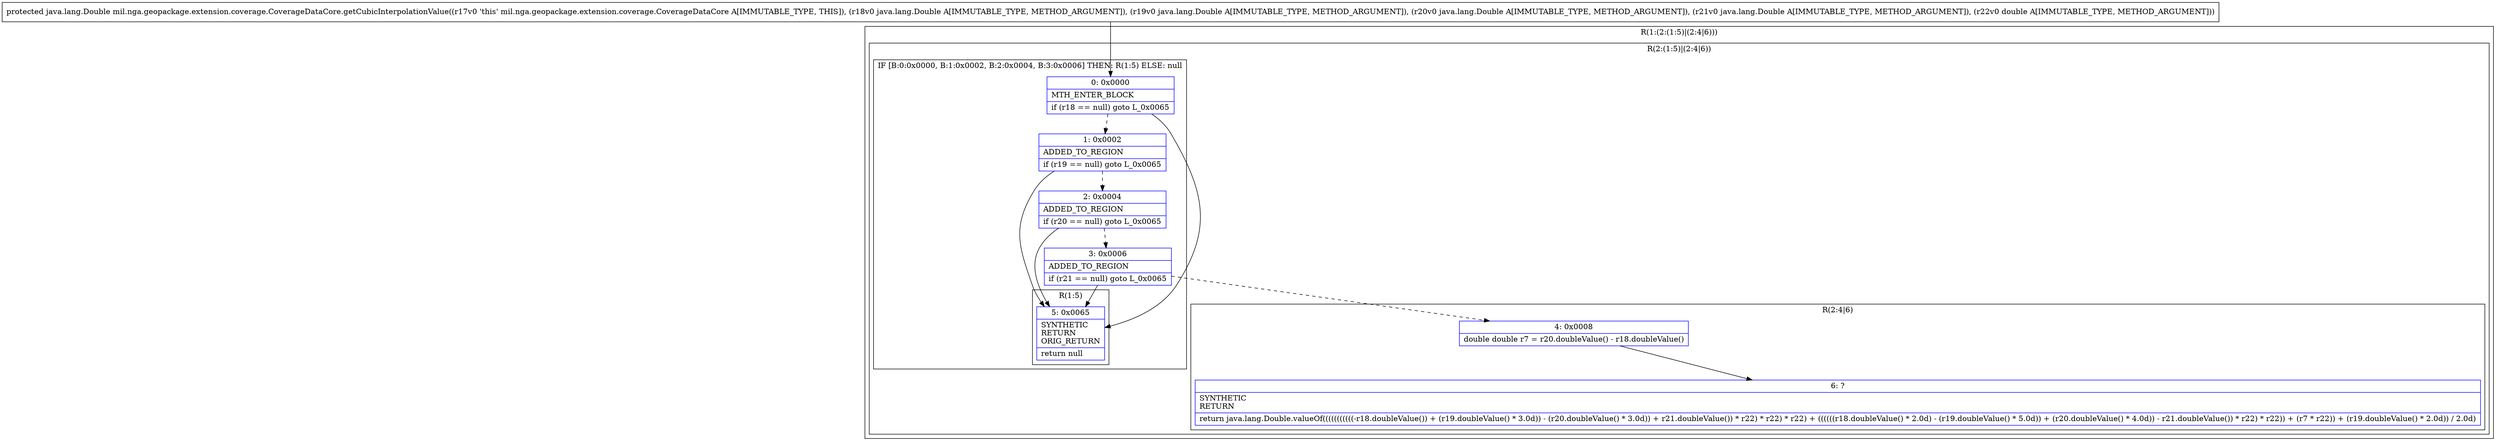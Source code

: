 digraph "CFG formil.nga.geopackage.extension.coverage.CoverageDataCore.getCubicInterpolationValue(Ljava\/lang\/Double;Ljava\/lang\/Double;Ljava\/lang\/Double;Ljava\/lang\/Double;D)Ljava\/lang\/Double;" {
subgraph cluster_Region_980686926 {
label = "R(1:(2:(1:5)|(2:4|6)))";
node [shape=record,color=blue];
subgraph cluster_Region_403177599 {
label = "R(2:(1:5)|(2:4|6))";
node [shape=record,color=blue];
subgraph cluster_IfRegion_385675925 {
label = "IF [B:0:0x0000, B:1:0x0002, B:2:0x0004, B:3:0x0006] THEN: R(1:5) ELSE: null";
node [shape=record,color=blue];
Node_0 [shape=record,label="{0\:\ 0x0000|MTH_ENTER_BLOCK\l|if (r18 == null) goto L_0x0065\l}"];
Node_1 [shape=record,label="{1\:\ 0x0002|ADDED_TO_REGION\l|if (r19 == null) goto L_0x0065\l}"];
Node_2 [shape=record,label="{2\:\ 0x0004|ADDED_TO_REGION\l|if (r20 == null) goto L_0x0065\l}"];
Node_3 [shape=record,label="{3\:\ 0x0006|ADDED_TO_REGION\l|if (r21 == null) goto L_0x0065\l}"];
subgraph cluster_Region_1264468044 {
label = "R(1:5)";
node [shape=record,color=blue];
Node_5 [shape=record,label="{5\:\ 0x0065|SYNTHETIC\lRETURN\lORIG_RETURN\l|return null\l}"];
}
}
subgraph cluster_Region_1813031864 {
label = "R(2:4|6)";
node [shape=record,color=blue];
Node_4 [shape=record,label="{4\:\ 0x0008|double double r7 = r20.doubleValue() \- r18.doubleValue()\l}"];
Node_6 [shape=record,label="{6\:\ ?|SYNTHETIC\lRETURN\l|return java.lang.Double.valueOf(((((((((((\-r18.doubleValue()) + (r19.doubleValue() * 3.0d)) \- (r20.doubleValue() * 3.0d)) + r21.doubleValue()) * r22) * r22) * r22) + ((((((r18.doubleValue() * 2.0d) \- (r19.doubleValue() * 5.0d)) + (r20.doubleValue() * 4.0d)) \- r21.doubleValue()) * r22) * r22)) + (r7 * r22)) + (r19.doubleValue() * 2.0d)) \/ 2.0d)\l}"];
}
}
}
MethodNode[shape=record,label="{protected java.lang.Double mil.nga.geopackage.extension.coverage.CoverageDataCore.getCubicInterpolationValue((r17v0 'this' mil.nga.geopackage.extension.coverage.CoverageDataCore A[IMMUTABLE_TYPE, THIS]), (r18v0 java.lang.Double A[IMMUTABLE_TYPE, METHOD_ARGUMENT]), (r19v0 java.lang.Double A[IMMUTABLE_TYPE, METHOD_ARGUMENT]), (r20v0 java.lang.Double A[IMMUTABLE_TYPE, METHOD_ARGUMENT]), (r21v0 java.lang.Double A[IMMUTABLE_TYPE, METHOD_ARGUMENT]), (r22v0 double A[IMMUTABLE_TYPE, METHOD_ARGUMENT])) }"];
MethodNode -> Node_0;
Node_0 -> Node_1[style=dashed];
Node_0 -> Node_5;
Node_1 -> Node_2[style=dashed];
Node_1 -> Node_5;
Node_2 -> Node_3[style=dashed];
Node_2 -> Node_5;
Node_3 -> Node_4[style=dashed];
Node_3 -> Node_5;
Node_4 -> Node_6;
}

